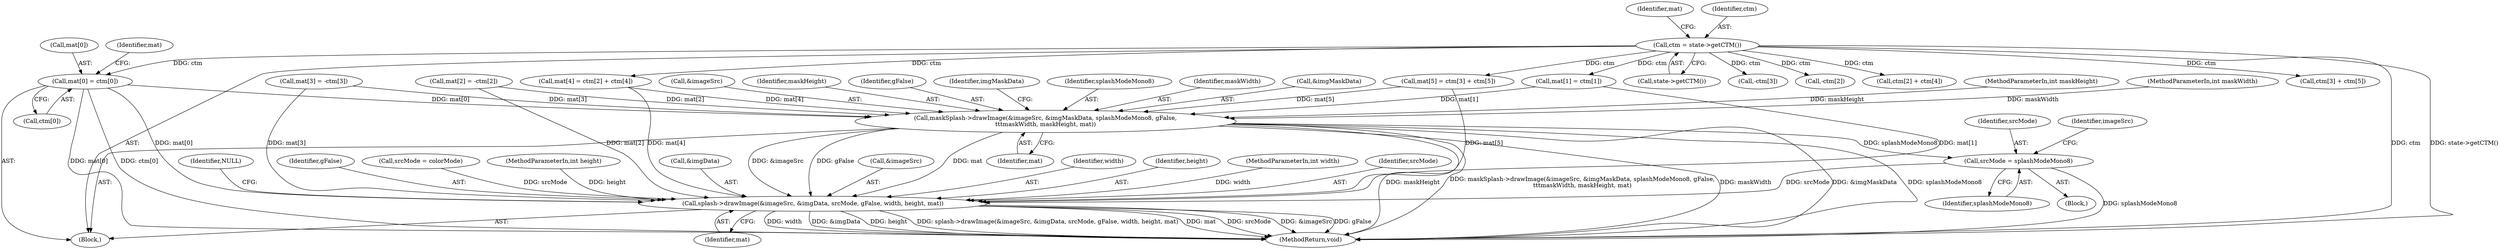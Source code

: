 digraph "0_poppler_7b2d314a61fd0e12f47c62996cb49ec0d1ba747a_12@pointer" {
"1000129" [label="(Call,mat[0] = ctm[0])"];
"1000126" [label="(Call,ctm = state->getCTM())"];
"1000274" [label="(Call,maskSplash->drawImage(&imageSrc, &imgMaskData, splashModeMono8, gFalse,\n\t\t\tmaskWidth, maskHeight, mat))"];
"1000637" [label="(Call,srcMode = splashModeMono8)"];
"1000645" [label="(Call,splash->drawImage(&imageSrc, &imgData, srcMode, gFalse, width, height, mat))"];
"1000285" [label="(Identifier,imgMaskData)"];
"1000648" [label="(Call,&imgData)"];
"1000279" [label="(Identifier,splashModeMono8)"];
"1000126" [label="(Call,ctm = state->getCTM())"];
"1000637" [label="(Call,srcMode = splashModeMono8)"];
"1000128" [label="(Call,state->getCTM())"];
"1000646" [label="(Call,&imageSrc)"];
"1000281" [label="(Identifier,maskWidth)"];
"1000151" [label="(Call,mat[3] = -ctm[3])"];
"1000130" [label="(Call,mat[0])"];
"1000143" [label="(Call,mat[2] = -ctm[2])"];
"1000652" [label="(Identifier,width)"];
"1000155" [label="(Call,-ctm[3])"];
"1000653" [label="(Identifier,height)"];
"1000111" [label="(Block,)"];
"1000277" [label="(Call,&imgMaskData)"];
"1000109" [label="(MethodParameterIn,int maskHeight)"];
"1000104" [label="(MethodParameterIn,int width)"];
"1000636" [label="(Block,)"];
"1000650" [label="(Identifier,srcMode)"];
"1000136" [label="(Call,mat[1] = ctm[1])"];
"1000138" [label="(Identifier,mat)"];
"1000147" [label="(Call,-ctm[2])"];
"1000108" [label="(MethodParameterIn,int maskWidth)"];
"1000656" [label="(Identifier,NULL)"];
"1000129" [label="(Call,mat[0] = ctm[0])"];
"1000133" [label="(Call,ctm[0])"];
"1000131" [label="(Identifier,mat)"];
"1000638" [label="(Identifier,srcMode)"];
"1000159" [label="(Call,mat[4] = ctm[2] + ctm[4])"];
"1000127" [label="(Identifier,ctm)"];
"1000163" [label="(Call,ctm[2] + ctm[4])"];
"1000275" [label="(Call,&imageSrc)"];
"1000282" [label="(Identifier,maskHeight)"];
"1000665" [label="(MethodReturn,void)"];
"1000645" [label="(Call,splash->drawImage(&imageSrc, &imgData, srcMode, gFalse, width, height, mat))"];
"1000654" [label="(Identifier,mat)"];
"1000283" [label="(Identifier,mat)"];
"1000274" [label="(Call,maskSplash->drawImage(&imageSrc, &imgMaskData, splashModeMono8, gFalse,\n\t\t\tmaskWidth, maskHeight, mat))"];
"1000280" [label="(Identifier,gFalse)"];
"1000170" [label="(Call,mat[5] = ctm[3] + ctm[5])"];
"1000174" [label="(Call,ctm[3] + ctm[5])"];
"1000639" [label="(Identifier,splashModeMono8)"];
"1000647" [label="(Identifier,imageSrc)"];
"1000651" [label="(Identifier,gFalse)"];
"1000642" [label="(Call,srcMode = colorMode)"];
"1000105" [label="(MethodParameterIn,int height)"];
"1000129" -> "1000111"  [label="AST: "];
"1000129" -> "1000133"  [label="CFG: "];
"1000130" -> "1000129"  [label="AST: "];
"1000133" -> "1000129"  [label="AST: "];
"1000138" -> "1000129"  [label="CFG: "];
"1000129" -> "1000665"  [label="DDG: mat[0]"];
"1000129" -> "1000665"  [label="DDG: ctm[0]"];
"1000126" -> "1000129"  [label="DDG: ctm"];
"1000129" -> "1000274"  [label="DDG: mat[0]"];
"1000129" -> "1000645"  [label="DDG: mat[0]"];
"1000126" -> "1000111"  [label="AST: "];
"1000126" -> "1000128"  [label="CFG: "];
"1000127" -> "1000126"  [label="AST: "];
"1000128" -> "1000126"  [label="AST: "];
"1000131" -> "1000126"  [label="CFG: "];
"1000126" -> "1000665"  [label="DDG: ctm"];
"1000126" -> "1000665"  [label="DDG: state->getCTM()"];
"1000126" -> "1000136"  [label="DDG: ctm"];
"1000126" -> "1000147"  [label="DDG: ctm"];
"1000126" -> "1000155"  [label="DDG: ctm"];
"1000126" -> "1000159"  [label="DDG: ctm"];
"1000126" -> "1000163"  [label="DDG: ctm"];
"1000126" -> "1000170"  [label="DDG: ctm"];
"1000126" -> "1000174"  [label="DDG: ctm"];
"1000274" -> "1000111"  [label="AST: "];
"1000274" -> "1000283"  [label="CFG: "];
"1000275" -> "1000274"  [label="AST: "];
"1000277" -> "1000274"  [label="AST: "];
"1000279" -> "1000274"  [label="AST: "];
"1000280" -> "1000274"  [label="AST: "];
"1000281" -> "1000274"  [label="AST: "];
"1000282" -> "1000274"  [label="AST: "];
"1000283" -> "1000274"  [label="AST: "];
"1000285" -> "1000274"  [label="CFG: "];
"1000274" -> "1000665"  [label="DDG: maskHeight"];
"1000274" -> "1000665"  [label="DDG: maskSplash->drawImage(&imageSrc, &imgMaskData, splashModeMono8, gFalse,\n\t\t\tmaskWidth, maskHeight, mat)"];
"1000274" -> "1000665"  [label="DDG: maskWidth"];
"1000274" -> "1000665"  [label="DDG: &imgMaskData"];
"1000274" -> "1000665"  [label="DDG: splashModeMono8"];
"1000108" -> "1000274"  [label="DDG: maskWidth"];
"1000109" -> "1000274"  [label="DDG: maskHeight"];
"1000159" -> "1000274"  [label="DDG: mat[4]"];
"1000151" -> "1000274"  [label="DDG: mat[3]"];
"1000143" -> "1000274"  [label="DDG: mat[2]"];
"1000170" -> "1000274"  [label="DDG: mat[5]"];
"1000136" -> "1000274"  [label="DDG: mat[1]"];
"1000274" -> "1000637"  [label="DDG: splashModeMono8"];
"1000274" -> "1000645"  [label="DDG: &imageSrc"];
"1000274" -> "1000645"  [label="DDG: gFalse"];
"1000274" -> "1000645"  [label="DDG: mat"];
"1000637" -> "1000636"  [label="AST: "];
"1000637" -> "1000639"  [label="CFG: "];
"1000638" -> "1000637"  [label="AST: "];
"1000639" -> "1000637"  [label="AST: "];
"1000647" -> "1000637"  [label="CFG: "];
"1000637" -> "1000665"  [label="DDG: splashModeMono8"];
"1000637" -> "1000645"  [label="DDG: srcMode"];
"1000645" -> "1000111"  [label="AST: "];
"1000645" -> "1000654"  [label="CFG: "];
"1000646" -> "1000645"  [label="AST: "];
"1000648" -> "1000645"  [label="AST: "];
"1000650" -> "1000645"  [label="AST: "];
"1000651" -> "1000645"  [label="AST: "];
"1000652" -> "1000645"  [label="AST: "];
"1000653" -> "1000645"  [label="AST: "];
"1000654" -> "1000645"  [label="AST: "];
"1000656" -> "1000645"  [label="CFG: "];
"1000645" -> "1000665"  [label="DDG: srcMode"];
"1000645" -> "1000665"  [label="DDG: &imageSrc"];
"1000645" -> "1000665"  [label="DDG: gFalse"];
"1000645" -> "1000665"  [label="DDG: width"];
"1000645" -> "1000665"  [label="DDG: &imgData"];
"1000645" -> "1000665"  [label="DDG: height"];
"1000645" -> "1000665"  [label="DDG: splash->drawImage(&imageSrc, &imgData, srcMode, gFalse, width, height, mat)"];
"1000645" -> "1000665"  [label="DDG: mat"];
"1000642" -> "1000645"  [label="DDG: srcMode"];
"1000104" -> "1000645"  [label="DDG: width"];
"1000105" -> "1000645"  [label="DDG: height"];
"1000159" -> "1000645"  [label="DDG: mat[4]"];
"1000151" -> "1000645"  [label="DDG: mat[3]"];
"1000143" -> "1000645"  [label="DDG: mat[2]"];
"1000170" -> "1000645"  [label="DDG: mat[5]"];
"1000136" -> "1000645"  [label="DDG: mat[1]"];
}
